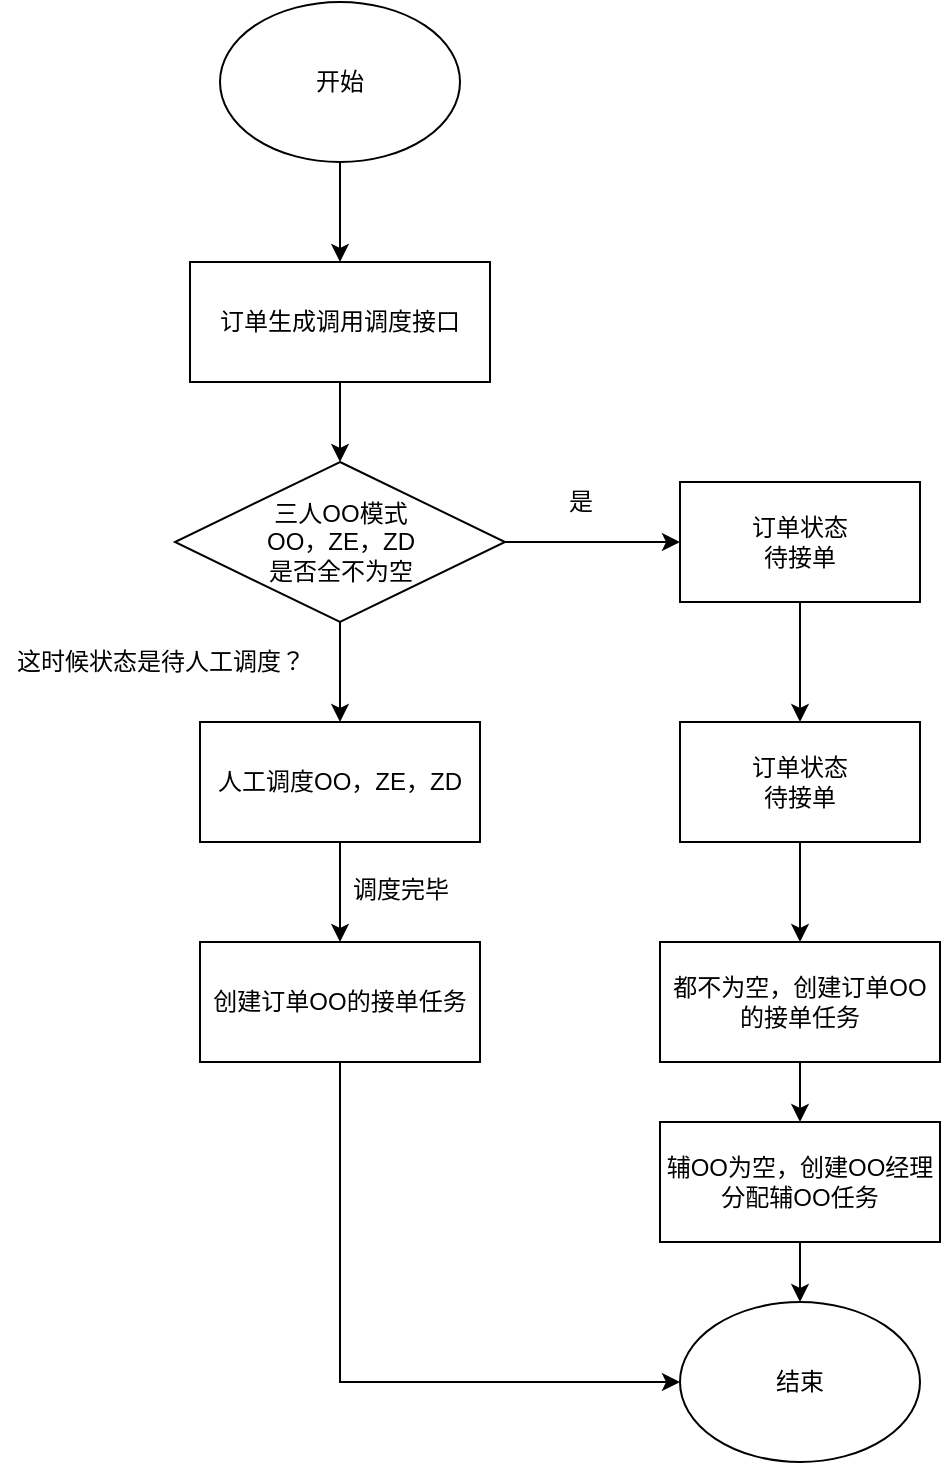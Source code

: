 <mxfile version="18.0.6" type="device"><diagram id="pMxNfnlgHWQyB7QVuutc" name="第 1 页"><mxGraphModel dx="946" dy="612" grid="1" gridSize="10" guides="1" tooltips="1" connect="1" arrows="1" fold="1" page="1" pageScale="1" pageWidth="827" pageHeight="1169" math="0" shadow="0"><root><mxCell id="0"/><mxCell id="1" parent="0"/><mxCell id="al-o5hmEB4XOAAu27xX_-3" style="edgeStyle=orthogonalEdgeStyle;rounded=0;orthogonalLoop=1;jettySize=auto;html=1;" parent="1" source="al-o5hmEB4XOAAu27xX_-1" target="al-o5hmEB4XOAAu27xX_-2" edge="1"><mxGeometry relative="1" as="geometry"/></mxCell><mxCell id="al-o5hmEB4XOAAu27xX_-1" value="开始" style="ellipse;whiteSpace=wrap;html=1;" parent="1" vertex="1"><mxGeometry x="120" y="100" width="120" height="80" as="geometry"/></mxCell><mxCell id="nc8qkgtEkJR2RyU1yLge-5" style="edgeStyle=orthogonalEdgeStyle;rounded=0;orthogonalLoop=1;jettySize=auto;html=1;exitX=0.5;exitY=1;exitDx=0;exitDy=0;" edge="1" parent="1" source="al-o5hmEB4XOAAu27xX_-2" target="al-o5hmEB4XOAAu27xX_-5"><mxGeometry relative="1" as="geometry"/></mxCell><mxCell id="al-o5hmEB4XOAAu27xX_-2" value="订单生成调用调度接口" style="rounded=0;whiteSpace=wrap;html=1;" parent="1" vertex="1"><mxGeometry x="105" y="230" width="150" height="60" as="geometry"/></mxCell><mxCell id="nc8qkgtEkJR2RyU1yLge-2" style="edgeStyle=orthogonalEdgeStyle;rounded=0;orthogonalLoop=1;jettySize=auto;html=1;exitX=1;exitY=0.5;exitDx=0;exitDy=0;entryX=0;entryY=0.5;entryDx=0;entryDy=0;" edge="1" parent="1" source="al-o5hmEB4XOAAu27xX_-5" target="al-o5hmEB4XOAAu27xX_-6"><mxGeometry relative="1" as="geometry"/></mxCell><mxCell id="nc8qkgtEkJR2RyU1yLge-6" style="edgeStyle=orthogonalEdgeStyle;rounded=0;orthogonalLoop=1;jettySize=auto;html=1;exitX=0.5;exitY=1;exitDx=0;exitDy=0;" edge="1" parent="1" source="al-o5hmEB4XOAAu27xX_-5" target="nc8qkgtEkJR2RyU1yLge-4"><mxGeometry relative="1" as="geometry"/></mxCell><mxCell id="al-o5hmEB4XOAAu27xX_-5" value="三人OO模式&lt;br&gt;OO，ZE，ZD&lt;br&gt;是否全不为空" style="rhombus;whiteSpace=wrap;html=1;" parent="1" vertex="1"><mxGeometry x="97.5" y="330" width="165" height="80" as="geometry"/></mxCell><mxCell id="nc8qkgtEkJR2RyU1yLge-12" style="edgeStyle=orthogonalEdgeStyle;rounded=0;orthogonalLoop=1;jettySize=auto;html=1;exitX=0.5;exitY=1;exitDx=0;exitDy=0;" edge="1" parent="1" source="al-o5hmEB4XOAAu27xX_-6" target="nc8qkgtEkJR2RyU1yLge-7"><mxGeometry relative="1" as="geometry"/></mxCell><mxCell id="al-o5hmEB4XOAAu27xX_-6" value="订单状态&lt;br&gt;待接单" style="rounded=0;whiteSpace=wrap;html=1;" parent="1" vertex="1"><mxGeometry x="350" y="340" width="120" height="60" as="geometry"/></mxCell><mxCell id="nc8qkgtEkJR2RyU1yLge-1" value="结束" style="ellipse;whiteSpace=wrap;html=1;" vertex="1" parent="1"><mxGeometry x="350" y="750" width="120" height="80" as="geometry"/></mxCell><mxCell id="nc8qkgtEkJR2RyU1yLge-3" value="是" style="text;html=1;align=center;verticalAlign=middle;resizable=0;points=[];autosize=1;strokeColor=none;fillColor=none;" vertex="1" parent="1"><mxGeometry x="285" y="340" width="30" height="20" as="geometry"/></mxCell><mxCell id="nc8qkgtEkJR2RyU1yLge-10" style="edgeStyle=orthogonalEdgeStyle;rounded=0;orthogonalLoop=1;jettySize=auto;html=1;exitX=0.5;exitY=1;exitDx=0;exitDy=0;" edge="1" parent="1" source="nc8qkgtEkJR2RyU1yLge-4" target="nc8qkgtEkJR2RyU1yLge-8"><mxGeometry relative="1" as="geometry"/></mxCell><mxCell id="nc8qkgtEkJR2RyU1yLge-4" value="人工调度OO，ZE，ZD" style="rounded=0;whiteSpace=wrap;html=1;" vertex="1" parent="1"><mxGeometry x="110" y="460" width="140" height="60" as="geometry"/></mxCell><mxCell id="nc8qkgtEkJR2RyU1yLge-13" style="edgeStyle=orthogonalEdgeStyle;rounded=0;orthogonalLoop=1;jettySize=auto;html=1;exitX=0.5;exitY=1;exitDx=0;exitDy=0;entryX=0.5;entryY=0;entryDx=0;entryDy=0;" edge="1" parent="1" source="nc8qkgtEkJR2RyU1yLge-7" target="nc8qkgtEkJR2RyU1yLge-9"><mxGeometry relative="1" as="geometry"/></mxCell><mxCell id="nc8qkgtEkJR2RyU1yLge-7" value="订单状态&lt;br&gt;待接单" style="rounded=0;whiteSpace=wrap;html=1;" vertex="1" parent="1"><mxGeometry x="350" y="460" width="120" height="60" as="geometry"/></mxCell><mxCell id="nc8qkgtEkJR2RyU1yLge-17" style="edgeStyle=orthogonalEdgeStyle;rounded=0;orthogonalLoop=1;jettySize=auto;html=1;exitX=0.5;exitY=1;exitDx=0;exitDy=0;entryX=0;entryY=0.5;entryDx=0;entryDy=0;" edge="1" parent="1" source="nc8qkgtEkJR2RyU1yLge-8" target="nc8qkgtEkJR2RyU1yLge-1"><mxGeometry relative="1" as="geometry"/></mxCell><mxCell id="nc8qkgtEkJR2RyU1yLge-8" value="创建订单OO的接单任务" style="rounded=0;whiteSpace=wrap;html=1;" vertex="1" parent="1"><mxGeometry x="110" y="570" width="140" height="60" as="geometry"/></mxCell><mxCell id="nc8qkgtEkJR2RyU1yLge-15" style="edgeStyle=orthogonalEdgeStyle;rounded=0;orthogonalLoop=1;jettySize=auto;html=1;exitX=0.5;exitY=1;exitDx=0;exitDy=0;" edge="1" parent="1" source="nc8qkgtEkJR2RyU1yLge-9" target="nc8qkgtEkJR2RyU1yLge-14"><mxGeometry relative="1" as="geometry"/></mxCell><mxCell id="nc8qkgtEkJR2RyU1yLge-9" value="都不为空，创建订单OO的接单任务" style="rounded=0;whiteSpace=wrap;html=1;" vertex="1" parent="1"><mxGeometry x="340" y="570" width="140" height="60" as="geometry"/></mxCell><mxCell id="nc8qkgtEkJR2RyU1yLge-11" value="调度完毕" style="text;html=1;align=center;verticalAlign=middle;resizable=0;points=[];autosize=1;strokeColor=none;fillColor=none;" vertex="1" parent="1"><mxGeometry x="180" y="534" width="60" height="20" as="geometry"/></mxCell><mxCell id="nc8qkgtEkJR2RyU1yLge-16" style="edgeStyle=orthogonalEdgeStyle;rounded=0;orthogonalLoop=1;jettySize=auto;html=1;exitX=0.5;exitY=1;exitDx=0;exitDy=0;entryX=0.5;entryY=0;entryDx=0;entryDy=0;" edge="1" parent="1" source="nc8qkgtEkJR2RyU1yLge-14" target="nc8qkgtEkJR2RyU1yLge-1"><mxGeometry relative="1" as="geometry"/></mxCell><mxCell id="nc8qkgtEkJR2RyU1yLge-14" value="辅OO为空，创建OO经理分配辅OO任务" style="rounded=0;whiteSpace=wrap;html=1;" vertex="1" parent="1"><mxGeometry x="340" y="660" width="140" height="60" as="geometry"/></mxCell><mxCell id="nc8qkgtEkJR2RyU1yLge-18" value="这时候状态是待人工调度？" style="text;html=1;align=center;verticalAlign=middle;resizable=0;points=[];autosize=1;strokeColor=none;fillColor=none;" vertex="1" parent="1"><mxGeometry x="10" y="420" width="160" height="20" as="geometry"/></mxCell></root></mxGraphModel></diagram></mxfile>